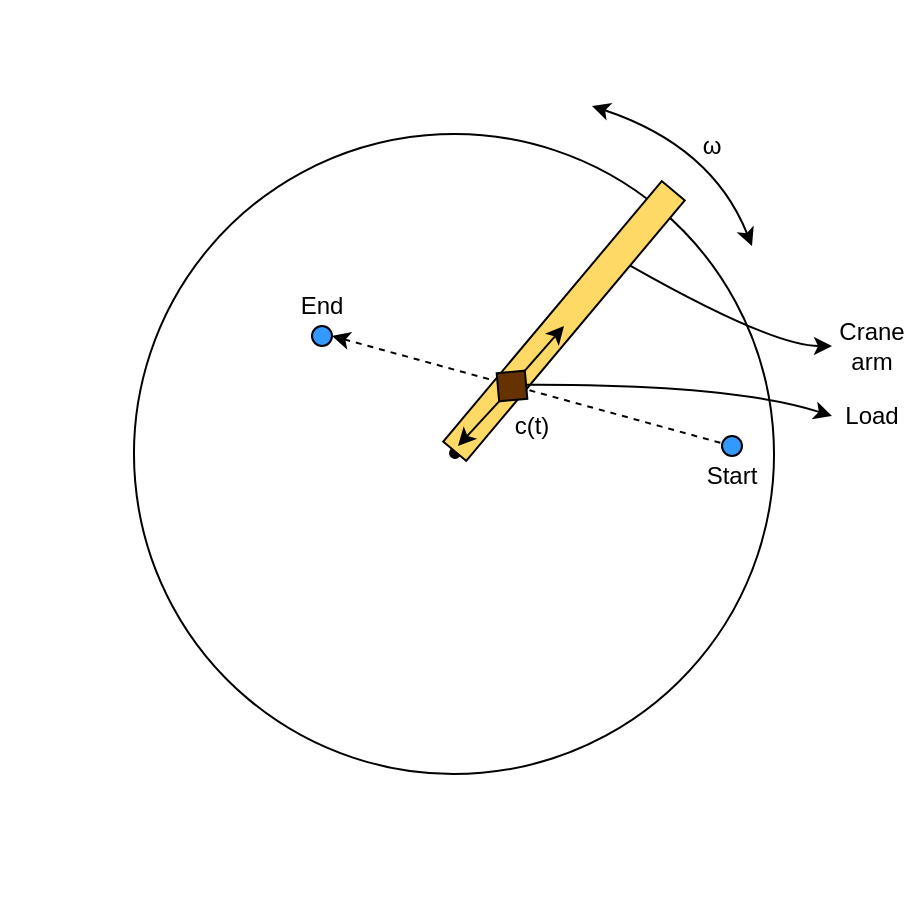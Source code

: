 <mxfile version="14.7.6" type="device"><diagram id="Xxr0-b-j6vFsgIP_JOyQ" name="Page-1"><mxGraphModel dx="652" dy="1597" grid="1" gridSize="10" guides="1" tooltips="1" connect="1" arrows="1" fold="1" page="1" pageScale="1" pageWidth="827" pageHeight="1169" math="0" shadow="0"><root><mxCell id="0"/><mxCell id="1" parent="0"/><mxCell id="SuKCVbK8d0DEiLnqljlZ-1" value="" style="ellipse;whiteSpace=wrap;html=1;aspect=fixed;rotation=-50;" vertex="1" parent="1"><mxGeometry x="111" y="54" width="320" height="320" as="geometry"/></mxCell><mxCell id="SuKCVbK8d0DEiLnqljlZ-7" value="" style="group" vertex="1" connectable="0" parent="1"><mxGeometry x="380" y="50" width="40" height="20" as="geometry"/></mxCell><mxCell id="SuKCVbK8d0DEiLnqljlZ-5" value="" style="curved=1;endArrow=classic;html=1;startArrow=classic;startFill=1;" edge="1" parent="SuKCVbK8d0DEiLnqljlZ-7"><mxGeometry width="50" height="50" relative="1" as="geometry"><mxPoint x="40" y="60" as="sourcePoint"/><mxPoint x="-40" y="-10" as="targetPoint"/><Array as="points"><mxPoint x="20" y="10"/></Array></mxGeometry></mxCell><mxCell id="SuKCVbK8d0DEiLnqljlZ-6" value="ω" style="text;html=1;strokeColor=none;fillColor=none;align=center;verticalAlign=middle;whiteSpace=wrap;rounded=0;" vertex="1" parent="SuKCVbK8d0DEiLnqljlZ-7"><mxGeometry width="40" height="20" as="geometry"/></mxCell><mxCell id="SuKCVbK8d0DEiLnqljlZ-10" value="" style="ellipse;whiteSpace=wrap;html=1;aspect=fixed;gradientColor=none;fillColor=#3399FF;" vertex="1" parent="1"><mxGeometry x="200" y="150" width="10" height="10" as="geometry"/></mxCell><mxCell id="SuKCVbK8d0DEiLnqljlZ-11" value="" style="ellipse;whiteSpace=wrap;html=1;aspect=fixed;gradientColor=none;fillColor=#3399FF;" vertex="1" parent="1"><mxGeometry x="405" y="205" width="10" height="10" as="geometry"/></mxCell><mxCell id="SuKCVbK8d0DEiLnqljlZ-13" value="" style="endArrow=none;html=1;exitX=1;exitY=0.5;exitDx=0;exitDy=0;dashed=1;endFill=0;startArrow=classic;startFill=1;" edge="1" parent="1" source="SuKCVbK8d0DEiLnqljlZ-10" target="SuKCVbK8d0DEiLnqljlZ-11"><mxGeometry width="50" height="50" relative="1" as="geometry"><mxPoint x="310" y="240" as="sourcePoint"/><mxPoint x="360" y="190" as="targetPoint"/></mxGeometry></mxCell><mxCell id="SuKCVbK8d0DEiLnqljlZ-2" value="" style="ellipse;whiteSpace=wrap;html=1;aspect=fixed;fillColor=#000000;rotation=-50;" vertex="1" parent="1"><mxGeometry x="269" y="211" width="5" height="5" as="geometry"/></mxCell><mxCell id="SuKCVbK8d0DEiLnqljlZ-3" value="" style="rounded=0;whiteSpace=wrap;html=1;fillColor=#FFD966;rotation=-50;" vertex="1" parent="1"><mxGeometry x="241" y="140" width="170" height="15" as="geometry"/></mxCell><mxCell id="SuKCVbK8d0DEiLnqljlZ-19" style="rounded=0;orthogonalLoop=1;jettySize=auto;html=1;exitX=1;exitY=0.5;exitDx=0;exitDy=0;startArrow=none;startFill=0;" edge="1" parent="1" source="SuKCVbK8d0DEiLnqljlZ-8"><mxGeometry relative="1" as="geometry"><mxPoint x="326" y="150" as="targetPoint"/></mxGeometry></mxCell><mxCell id="SuKCVbK8d0DEiLnqljlZ-20" style="edgeStyle=none;rounded=0;orthogonalLoop=1;jettySize=auto;html=1;exitX=0;exitY=0.5;exitDx=0;exitDy=0;startArrow=none;startFill=0;" edge="1" parent="1" source="SuKCVbK8d0DEiLnqljlZ-8"><mxGeometry relative="1" as="geometry"><mxPoint x="273" y="210" as="targetPoint"/></mxGeometry></mxCell><mxCell id="SuKCVbK8d0DEiLnqljlZ-8" value="" style="rhombus;whiteSpace=wrap;html=1;gradientColor=none;fillColor=#663300;rotation=-50;" vertex="1" parent="1"><mxGeometry x="290" y="170" width="20" height="20" as="geometry"/></mxCell><mxCell id="SuKCVbK8d0DEiLnqljlZ-21" value="c(t)" style="text;html=1;strokeColor=none;fillColor=none;align=center;verticalAlign=middle;whiteSpace=wrap;rounded=0;" vertex="1" parent="1"><mxGeometry x="290" y="190" width="40" height="20" as="geometry"/></mxCell><mxCell id="SuKCVbK8d0DEiLnqljlZ-24" value="Start" style="text;html=1;strokeColor=none;fillColor=none;align=center;verticalAlign=middle;whiteSpace=wrap;rounded=0;" vertex="1" parent="1"><mxGeometry x="390" y="215" width="40" height="20" as="geometry"/></mxCell><mxCell id="SuKCVbK8d0DEiLnqljlZ-25" value="End" style="text;html=1;strokeColor=none;fillColor=none;align=center;verticalAlign=middle;whiteSpace=wrap;rounded=0;" vertex="1" parent="1"><mxGeometry x="185" y="130" width="40" height="20" as="geometry"/></mxCell><mxCell id="SuKCVbK8d0DEiLnqljlZ-26" value="" style="curved=1;endArrow=classic;html=1;exitX=0.75;exitY=1;exitDx=0;exitDy=0;entryX=0;entryY=0.5;entryDx=0;entryDy=0;" edge="1" parent="1" source="SuKCVbK8d0DEiLnqljlZ-3" target="SuKCVbK8d0DEiLnqljlZ-27"><mxGeometry width="50" height="50" relative="1" as="geometry"><mxPoint x="380" y="170" as="sourcePoint"/><mxPoint x="460" y="160" as="targetPoint"/><Array as="points"><mxPoint x="430" y="160"/></Array></mxGeometry></mxCell><mxCell id="SuKCVbK8d0DEiLnqljlZ-27" value="Crane arm" style="text;html=1;strokeColor=none;fillColor=none;align=center;verticalAlign=middle;whiteSpace=wrap;rounded=0;" vertex="1" parent="1"><mxGeometry x="460" y="150" width="40" height="20" as="geometry"/></mxCell><mxCell id="SuKCVbK8d0DEiLnqljlZ-31" value="Load" style="text;html=1;strokeColor=none;fillColor=none;align=center;verticalAlign=middle;whiteSpace=wrap;rounded=0;" vertex="1" parent="1"><mxGeometry x="460" y="185" width="40" height="20" as="geometry"/></mxCell><mxCell id="SuKCVbK8d0DEiLnqljlZ-32" value="" style="curved=1;endArrow=classic;html=1;strokeColor=#000000;exitX=1;exitY=1;exitDx=0;exitDy=0;entryX=0;entryY=0.5;entryDx=0;entryDy=0;" edge="1" parent="1" source="SuKCVbK8d0DEiLnqljlZ-8" target="SuKCVbK8d0DEiLnqljlZ-31"><mxGeometry width="50" height="50" relative="1" as="geometry"><mxPoint x="410" y="200" as="sourcePoint"/><mxPoint x="460" y="150" as="targetPoint"/><Array as="points"><mxPoint x="410" y="179"/></Array></mxGeometry></mxCell></root></mxGraphModel></diagram></mxfile>